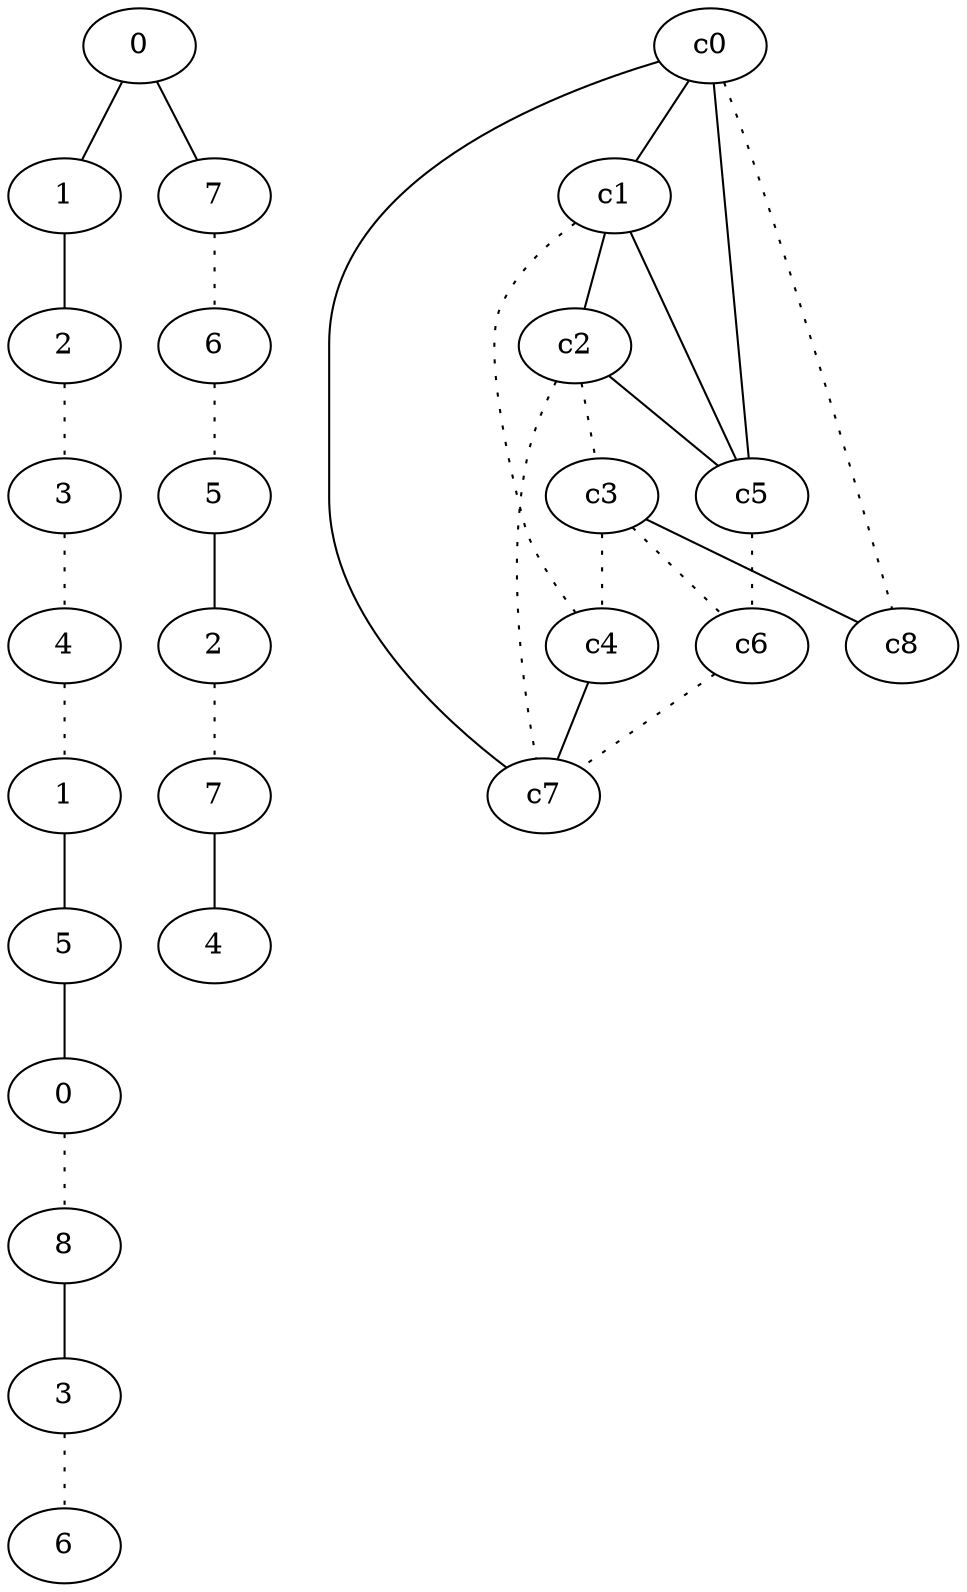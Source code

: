 graph {
a0[label=0];
a1[label=1];
a2[label=2];
a3[label=3];
a4[label=4];
a5[label=1];
a6[label=5];
a7[label=0];
a8[label=8];
a9[label=3];
a10[label=6];
a11[label=7];
a12[label=6];
a13[label=5];
a14[label=2];
a15[label=7];
a16[label=4];
a0 -- a1;
a0 -- a11;
a1 -- a2;
a2 -- a3 [style=dotted];
a3 -- a4 [style=dotted];
a4 -- a5 [style=dotted];
a5 -- a6;
a6 -- a7;
a7 -- a8 [style=dotted];
a8 -- a9;
a9 -- a10 [style=dotted];
a11 -- a12 [style=dotted];
a12 -- a13 [style=dotted];
a13 -- a14;
a14 -- a15 [style=dotted];
a15 -- a16;
c0 -- c1;
c0 -- c5;
c0 -- c7;
c0 -- c8 [style=dotted];
c1 -- c2;
c1 -- c4 [style=dotted];
c1 -- c5;
c2 -- c3 [style=dotted];
c2 -- c5;
c2 -- c7 [style=dotted];
c3 -- c4 [style=dotted];
c3 -- c6 [style=dotted];
c3 -- c8;
c4 -- c7;
c5 -- c6 [style=dotted];
c6 -- c7 [style=dotted];
}

